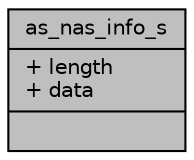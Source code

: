 digraph "as_nas_info_s"
{
 // LATEX_PDF_SIZE
  edge [fontname="Helvetica",fontsize="10",labelfontname="Helvetica",labelfontsize="10"];
  node [fontname="Helvetica",fontsize="10",shape=record];
  Node1 [label="{as_nas_info_s\n|+ length\l+ data\l|}",height=0.2,width=0.4,color="black", fillcolor="grey75", style="filled", fontcolor="black",tooltip=" "];
}
